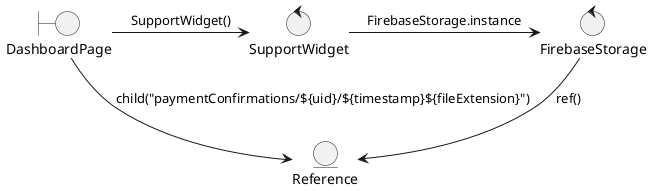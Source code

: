 @startuml
boundary DashboardPage
control SupportWidget
control FirebaseStorage
entity Reference

(DashboardPage) -> (SupportWidget): SupportWidget()
(SupportWidget) -> (FirebaseStorage): FirebaseStorage.instance
(FirebaseStorage) --> (Reference): ref()
(DashboardPage) --> (Reference): child("paymentConfirmations/${uid}/${timestamp}${fileExtension}")
@enduml
